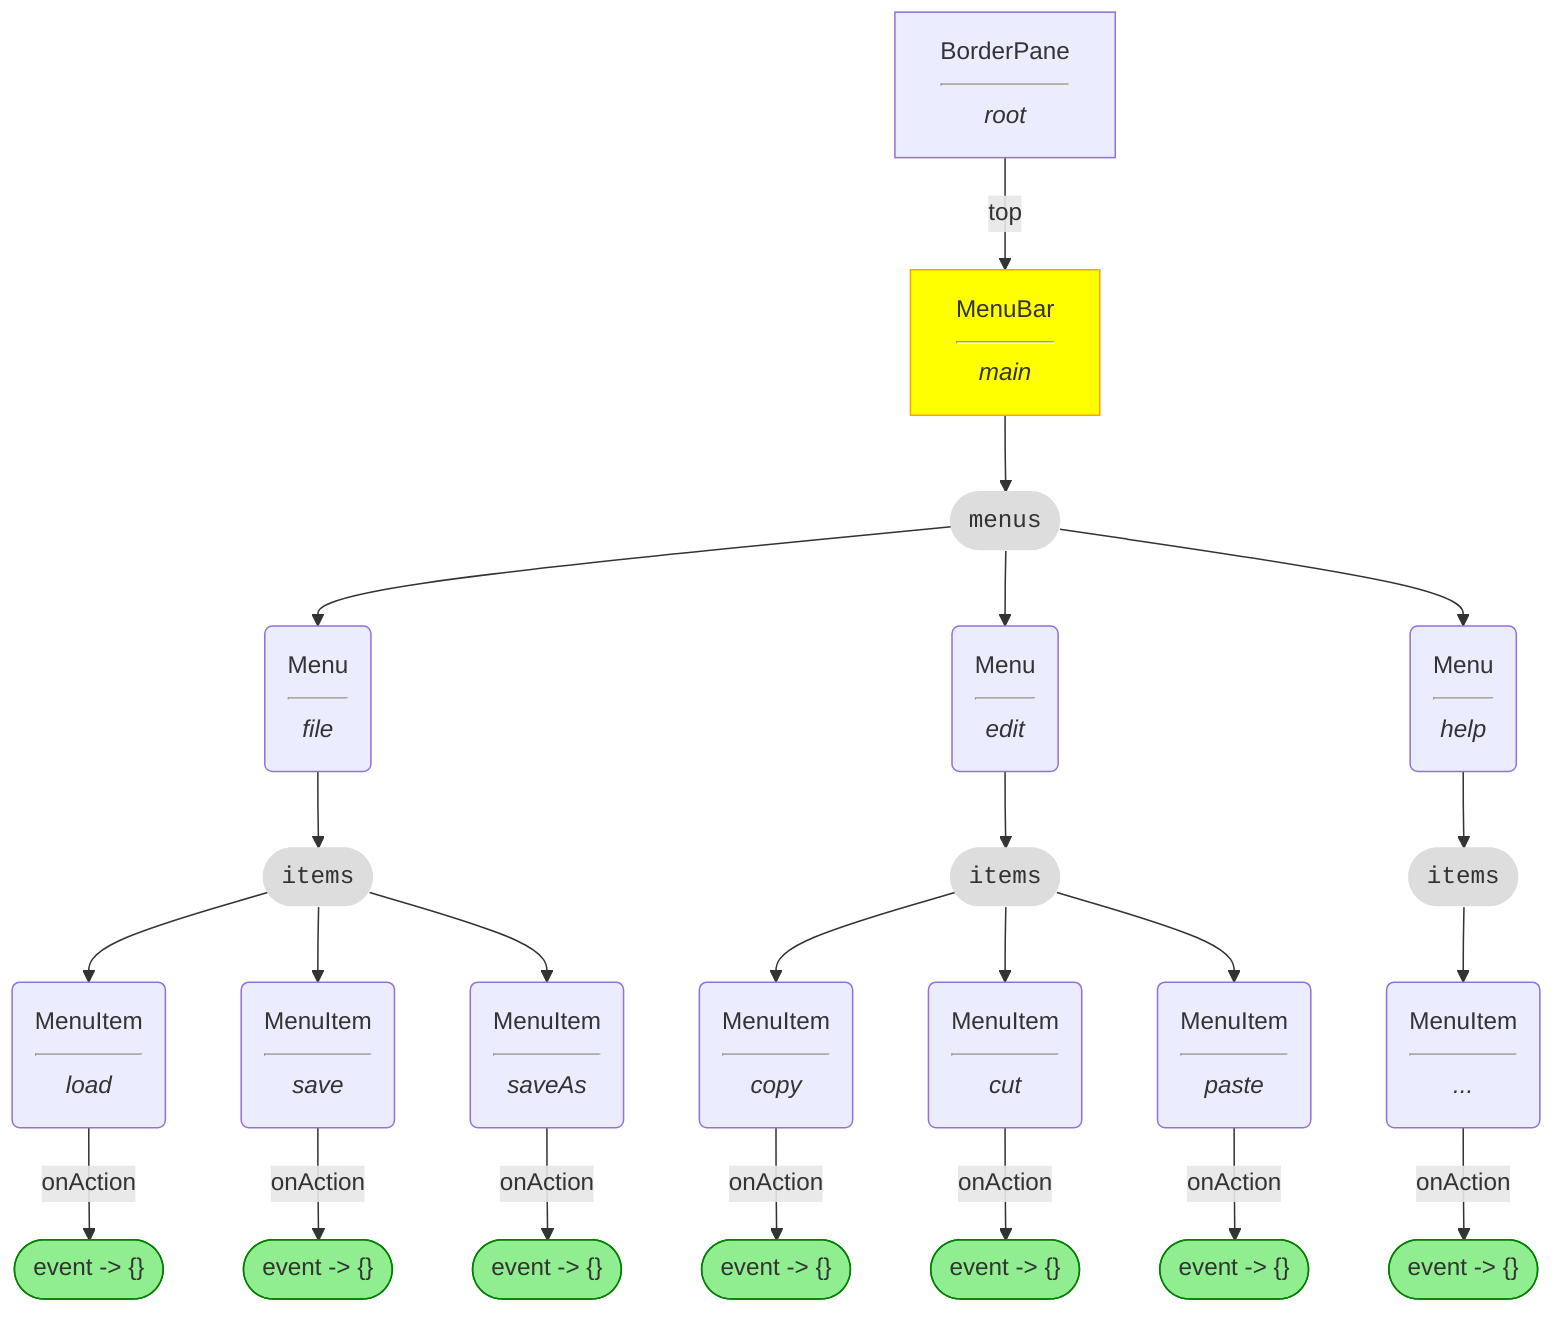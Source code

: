 flowchart

    BorderPane["BorderPane<hr/><i>root</i>"]

    BorderPane --top--> MenuBar["MenuBar<hr/><i>main</i>"]

    MenuBar --> Menus(["<code>menus</code>"])

    Menus --> Menu1("Menu<hr><i>file</i>")
    Menus --> Menu2("Menu<hr><i>edit</i>")
    Menus --> Menu3("Menu<hr><i>help</i>")

    Menu1 --> Items1(["<code>items</code>"])
    Menu2 --> Items2(["<code>items</code>"])
    Menu3 --> Items3(["<code>items</code>"])

    Items1 --> MenuItem1("MenuItem<hr/><i>load</i>")
    Items1 --> MenuItem2("MenuItem<hr/><i>save</i>")
    Items1 --> MenuItem3("MenuItem<hr/><i>saveAs</i>")

    Items2 --> MenuItem5("MenuItem<hr/><i>copy</i>")
    Items2 --> MenuItem6("MenuItem<hr/><i>cut</i>")
    Items2 --> MenuItem7("MenuItem<hr/><i>paste</i>")

    Items3 --> MenuItem8("MenuItem<hr/><i>...</i>")

    MenuItem1 --"onAction"--> Action1(["event -> {}"])
    MenuItem2 --"onAction"--> Action2(["event -> {}"])
    MenuItem3 --"onAction"--> Action3(["event -> {}"])
    MenuItem5 --"onAction"--> Action5(["event -> {}"])
    MenuItem6 --"onAction"--> Action6(["event -> {}"])
    MenuItem7 --"onAction"--> Action7(["event -> {}"])
    MenuItem8 --"onAction"--> Action8(["event -> {}"])

    style Menus fill:#ddd,stroke:none

    style Items1 fill:#ddd,stroke:none
    style Items2 fill:#ddd,stroke:none
    style Items3 fill:#ddd,stroke:none

    style MenuBar fill:yellow,stroke:orange

    style Action1 fill:lightgreen,stroke:green
    style Action2 fill:lightgreen,stroke:green
    style Action3 fill:lightgreen,stroke:green
    style Action5 fill:lightgreen,stroke:green
    style Action6 fill:lightgreen,stroke:green
    style Action7 fill:lightgreen,stroke:green
    style Action8 fill:lightgreen,stroke:green